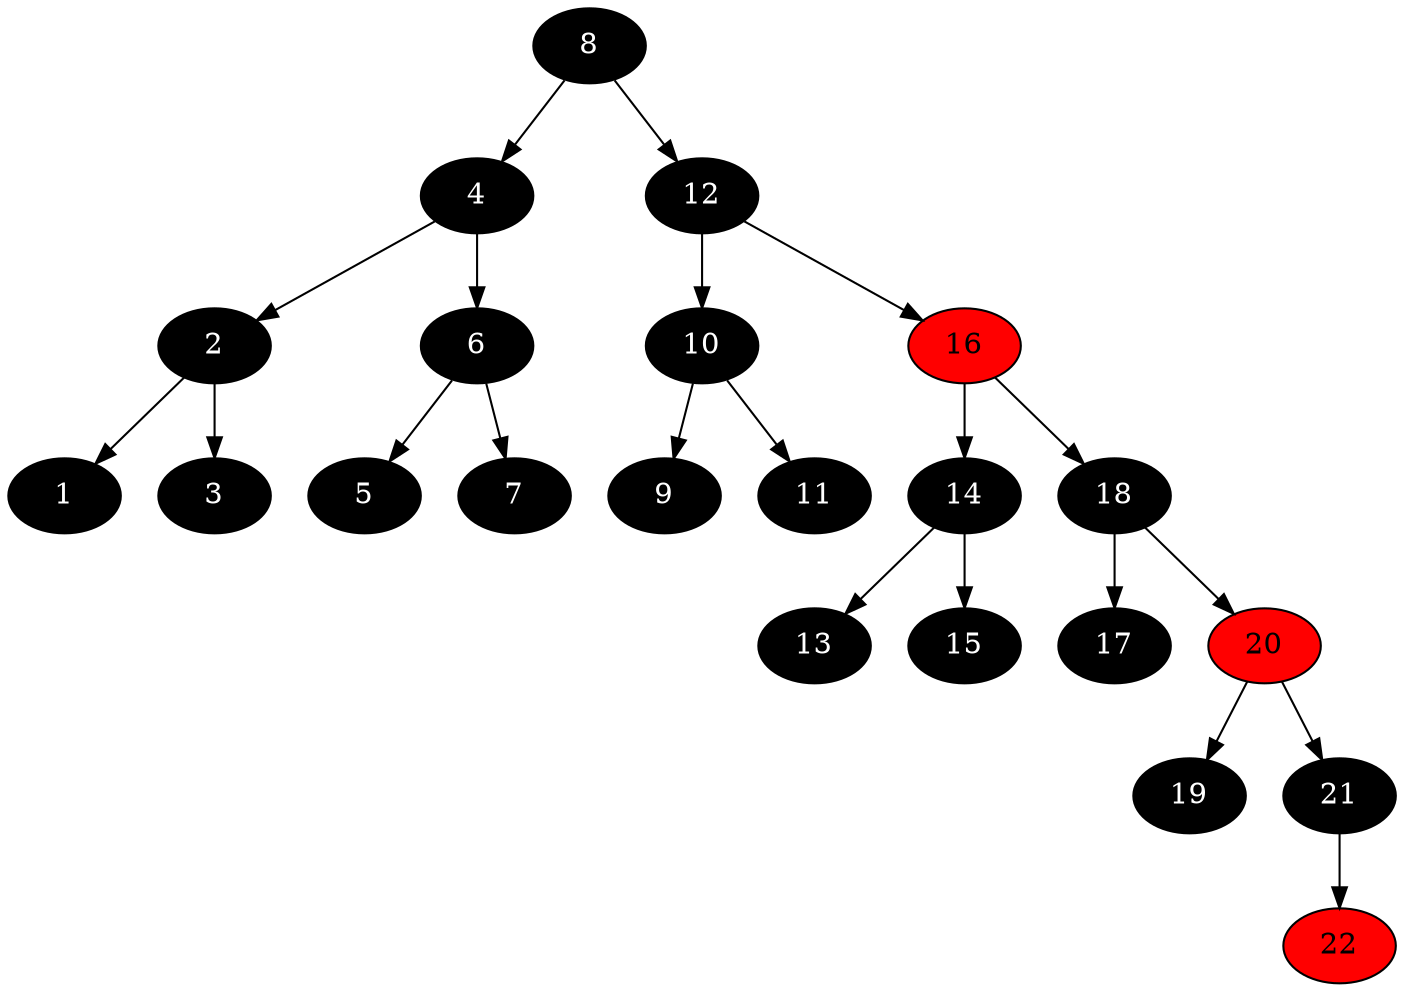 digraph mentions {
8 -> 4
4 -> 2
2 -> 1
2 -> 3
4 -> 6
6 -> 5
6 -> 7
8 -> 12
12 -> 10
10 -> 9
10 -> 11
12 -> 16
16 -> 14
14 -> 13
14 -> 15
16 -> 18
18 -> 17
18 -> 20
20 -> 19
20 -> 21
21 -> 22
8[style=filled, fillcolor=black, fontcolor=white]
4[style=filled, fillcolor=black, fontcolor=white]
2[style=filled, fillcolor=black, fontcolor=white]
1[style=filled, fillcolor=black, fontcolor=white]
3[style=filled, fillcolor=black, fontcolor=white]
6[style=filled, fillcolor=black, fontcolor=white]
5[style=filled, fillcolor=black, fontcolor=white]
7[style=filled, fillcolor=black, fontcolor=white]
12[style=filled, fillcolor=black, fontcolor=white]
10[style=filled, fillcolor=black, fontcolor=white]
9[style=filled, fillcolor=black, fontcolor=white]
11[style=filled, fillcolor=black, fontcolor=white]
16[style=filled, fillcolor=red]
14[style=filled, fillcolor=black, fontcolor=white]
13[style=filled, fillcolor=black, fontcolor=white]
15[style=filled, fillcolor=black, fontcolor=white]
18[style=filled, fillcolor=black, fontcolor=white]
17[style=filled, fillcolor=black, fontcolor=white]
20[style=filled, fillcolor=red]
19[style=filled, fillcolor=black, fontcolor=white]
21[style=filled, fillcolor=black, fontcolor=white]
22[style=filled, fillcolor=red]
}
